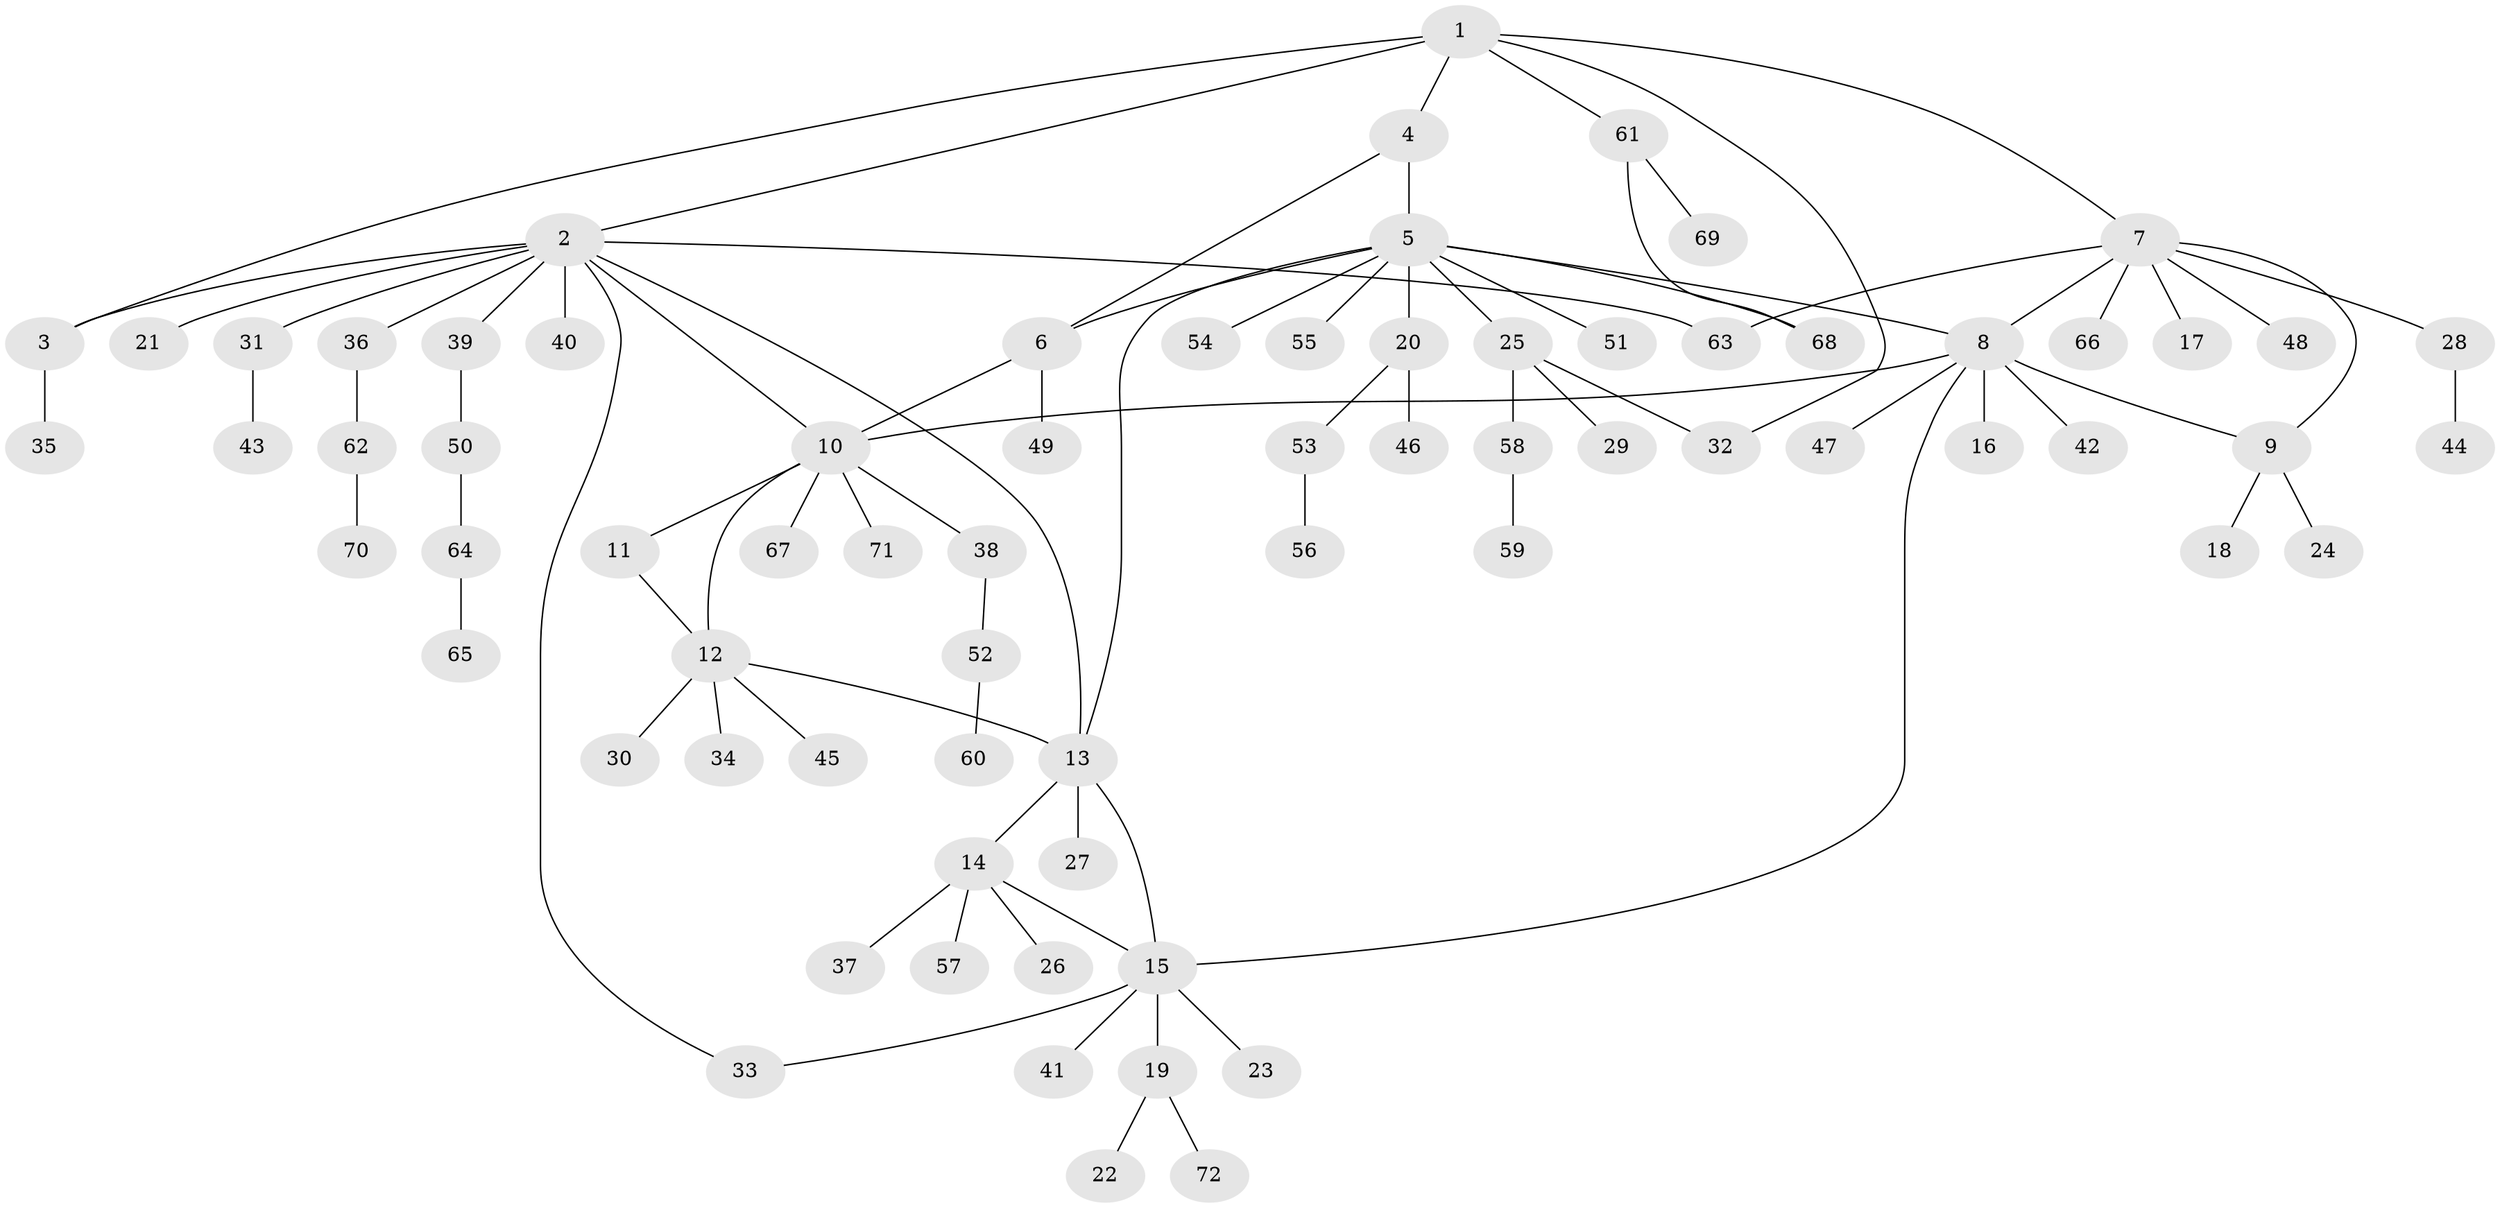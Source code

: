 // Generated by graph-tools (version 1.1) at 2025/54/03/09/25 04:54:09]
// undirected, 72 vertices, 86 edges
graph export_dot {
graph [start="1"]
  node [color=gray90,style=filled];
  1;
  2;
  3;
  4;
  5;
  6;
  7;
  8;
  9;
  10;
  11;
  12;
  13;
  14;
  15;
  16;
  17;
  18;
  19;
  20;
  21;
  22;
  23;
  24;
  25;
  26;
  27;
  28;
  29;
  30;
  31;
  32;
  33;
  34;
  35;
  36;
  37;
  38;
  39;
  40;
  41;
  42;
  43;
  44;
  45;
  46;
  47;
  48;
  49;
  50;
  51;
  52;
  53;
  54;
  55;
  56;
  57;
  58;
  59;
  60;
  61;
  62;
  63;
  64;
  65;
  66;
  67;
  68;
  69;
  70;
  71;
  72;
  1 -- 2;
  1 -- 3;
  1 -- 4;
  1 -- 7;
  1 -- 32;
  1 -- 61;
  2 -- 3;
  2 -- 10;
  2 -- 13;
  2 -- 21;
  2 -- 31;
  2 -- 33;
  2 -- 36;
  2 -- 39;
  2 -- 40;
  2 -- 63;
  3 -- 35;
  4 -- 5;
  4 -- 6;
  5 -- 6;
  5 -- 8;
  5 -- 13;
  5 -- 20;
  5 -- 25;
  5 -- 51;
  5 -- 54;
  5 -- 55;
  5 -- 68;
  6 -- 10;
  6 -- 49;
  7 -- 8;
  7 -- 9;
  7 -- 17;
  7 -- 28;
  7 -- 48;
  7 -- 63;
  7 -- 66;
  8 -- 9;
  8 -- 10;
  8 -- 15;
  8 -- 16;
  8 -- 42;
  8 -- 47;
  9 -- 18;
  9 -- 24;
  10 -- 11;
  10 -- 12;
  10 -- 38;
  10 -- 67;
  10 -- 71;
  11 -- 12;
  12 -- 13;
  12 -- 30;
  12 -- 34;
  12 -- 45;
  13 -- 14;
  13 -- 15;
  13 -- 27;
  14 -- 15;
  14 -- 26;
  14 -- 37;
  14 -- 57;
  15 -- 19;
  15 -- 23;
  15 -- 33;
  15 -- 41;
  19 -- 22;
  19 -- 72;
  20 -- 46;
  20 -- 53;
  25 -- 29;
  25 -- 32;
  25 -- 58;
  28 -- 44;
  31 -- 43;
  36 -- 62;
  38 -- 52;
  39 -- 50;
  50 -- 64;
  52 -- 60;
  53 -- 56;
  58 -- 59;
  61 -- 68;
  61 -- 69;
  62 -- 70;
  64 -- 65;
}
